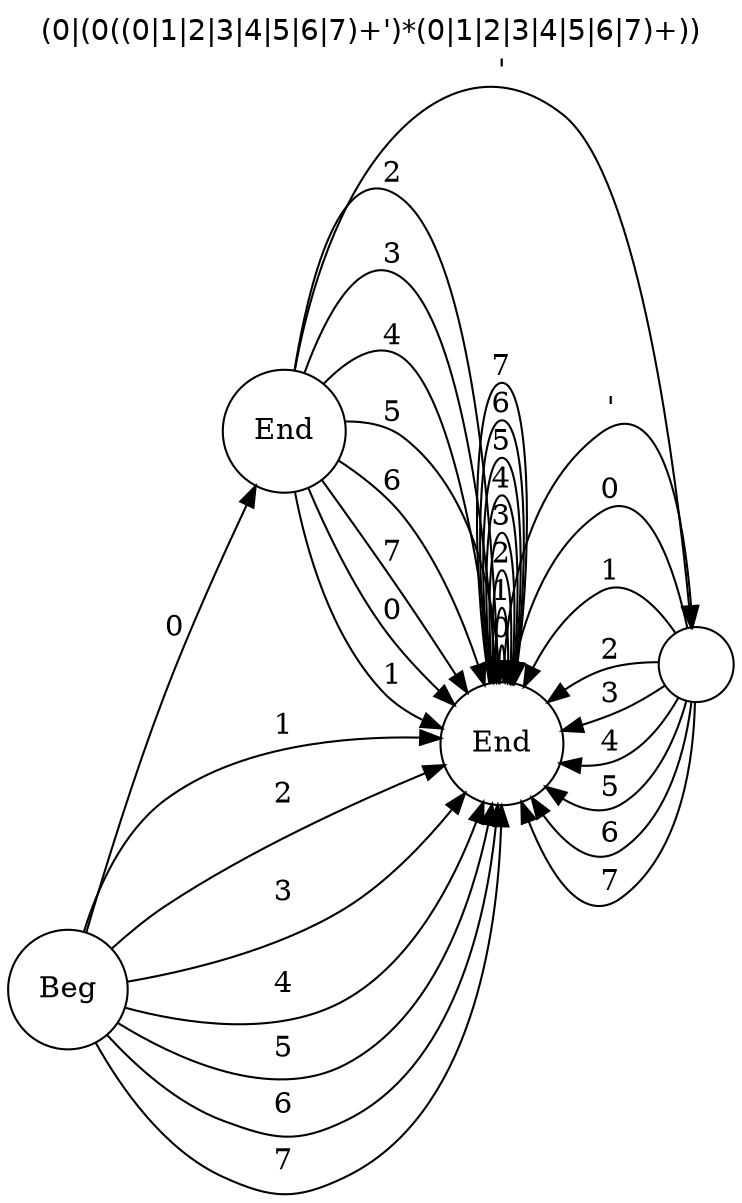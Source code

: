 digraph tokex {
	labelloc="t";
	label="(0|(0((0|1|2|3|4|5|6|7)+')*(0|1|2|3|4|5|6|7)+))";
	graph [dpi=200];
	rankdir=LR;
	fontname="Helvetica";
	edge [arrowhead=normal,arrowtail=dot];
	node [shape=circle];
	# Auto-generated by Tokex.

	q0 [label="End"];
	q1 [label="End"];
	q2 [label=""];
	q3 [label="Beg"];
	q3 -> q0 [label="0"];
	q3 -> q1 [label="1"];
	q3 -> q1 [label="2"];
	q3 -> q1 [label="3"];
	q3 -> q1 [label="4"];
	q3 -> q1 [label="5"];
	q3 -> q1 [label="6"];
	q3 -> q1 [label="7"];
	q0 -> q2 [label="'"];
	q0 -> q1 [label="0"];
	q0 -> q1 [label="1"];
	q0 -> q1 [label="2"];
	q0 -> q1 [label="3"];
	q0 -> q1 [label="4"];
	q0 -> q1 [label="5"];
	q0 -> q1 [label="6"];
	q0 -> q1 [label="7"];
	q1 -> q2 [label="'"];
	q1 -> q1 [label="0"];
	q1 -> q1 [label="1"];
	q1 -> q1 [label="2"];
	q1 -> q1 [label="3"];
	q1 -> q1 [label="4"];
	q1 -> q1 [label="5"];
	q1 -> q1 [label="6"];
	q1 -> q1 [label="7"];
	q2 -> q1 [label="0"];
	q2 -> q1 [label="1"];
	q2 -> q1 [label="2"];
	q2 -> q1 [label="3"];
	q2 -> q1 [label="4"];
	q2 -> q1 [label="5"];
	q2 -> q1 [label="6"];
	q2 -> q1 [label="7"];
}
